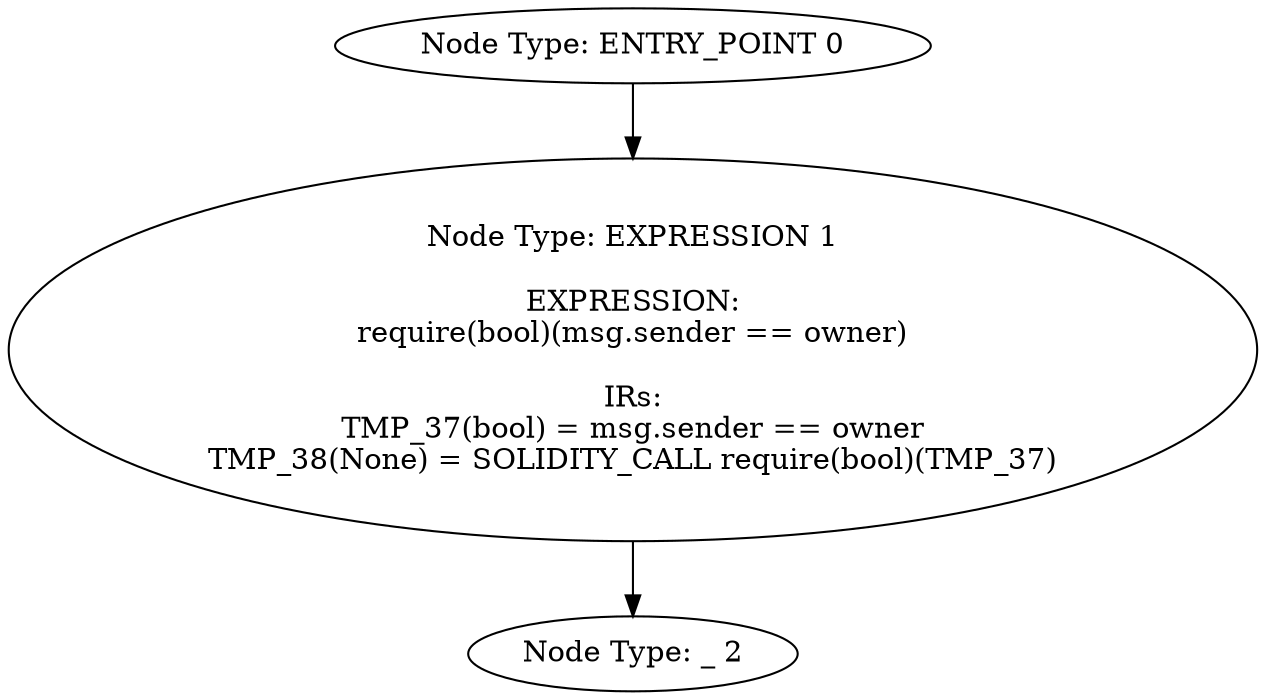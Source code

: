 digraph{
0[label="Node Type: ENTRY_POINT 0
"];
0->1;
1[label="Node Type: EXPRESSION 1

EXPRESSION:
require(bool)(msg.sender == owner)

IRs:
TMP_37(bool) = msg.sender == owner
TMP_38(None) = SOLIDITY_CALL require(bool)(TMP_37)"];
1->2;
2[label="Node Type: _ 2
"];
}
